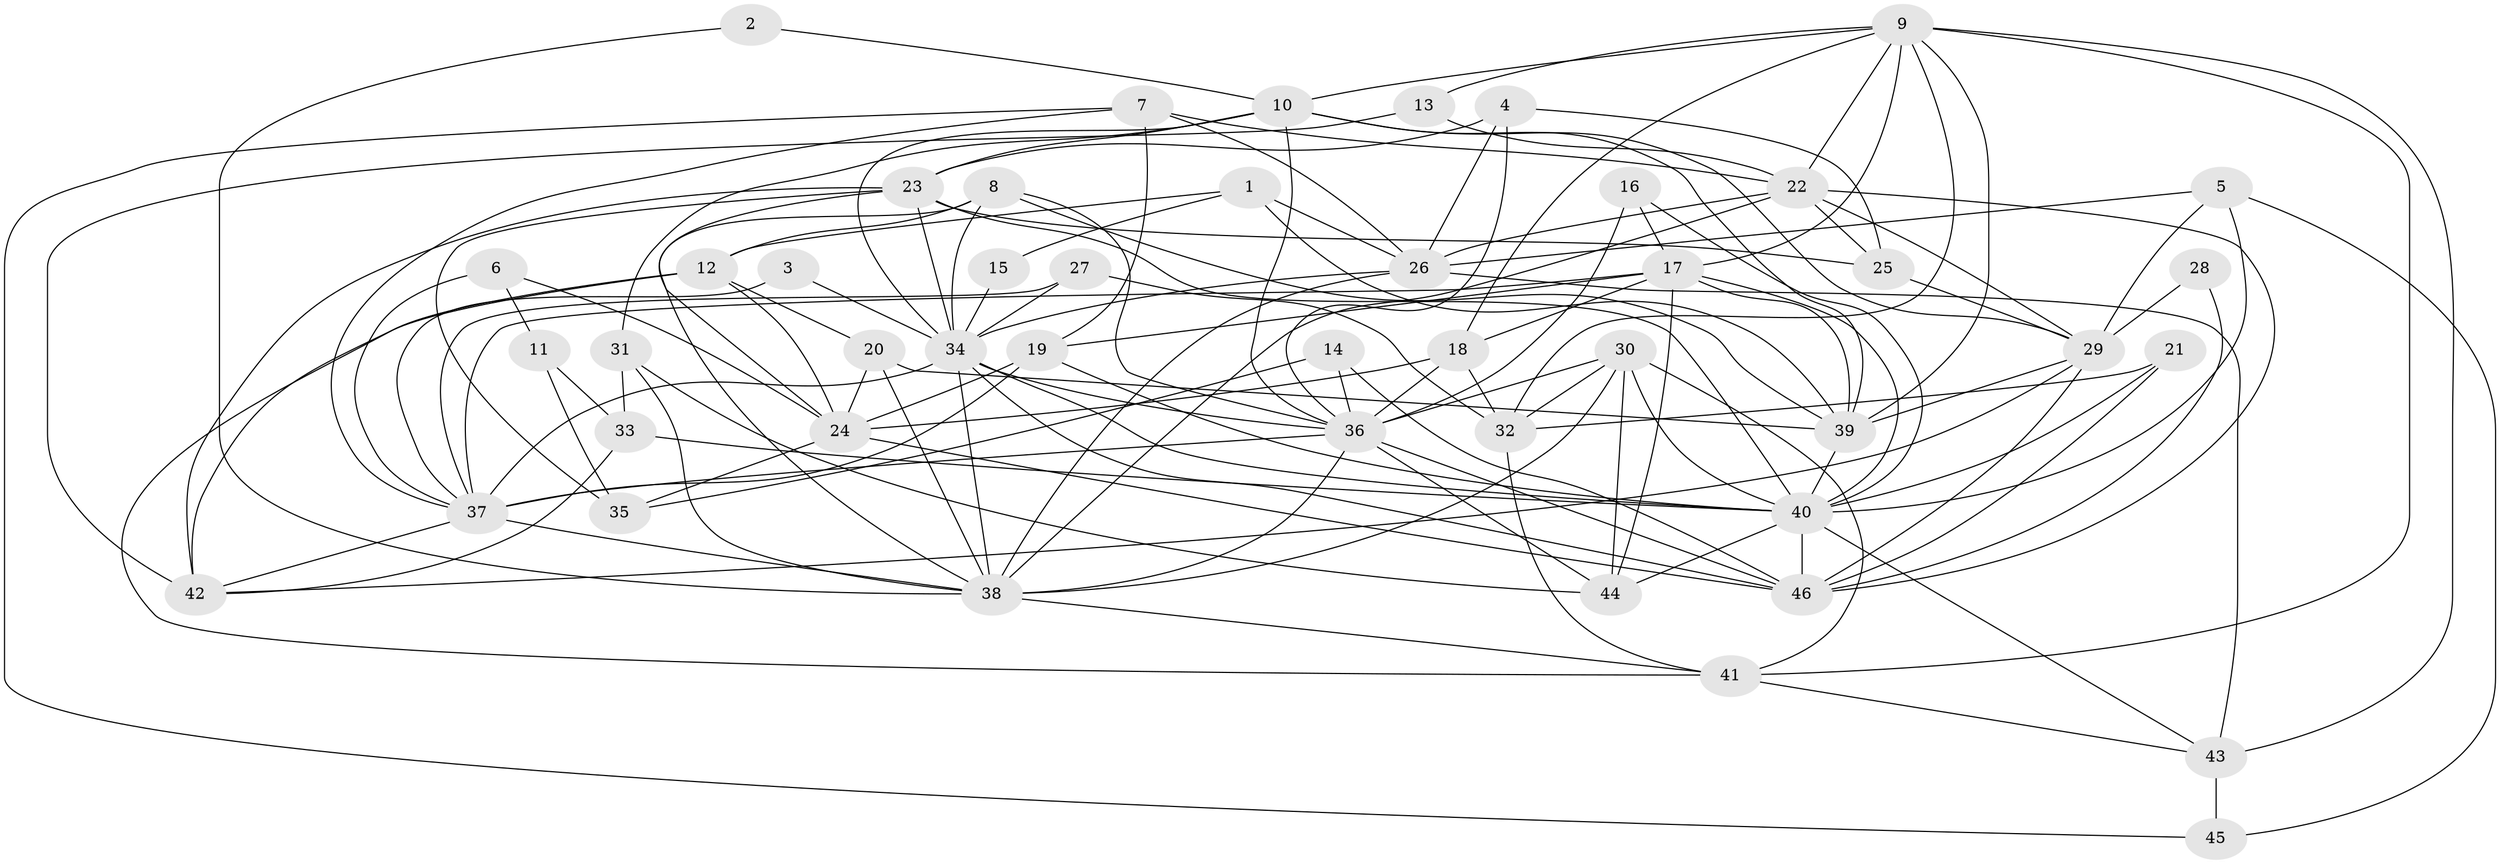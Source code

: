 // original degree distribution, {2: 0.13186813186813187, 5: 0.1978021978021978, 3: 0.2857142857142857, 4: 0.25274725274725274, 8: 0.02197802197802198, 7: 0.04395604395604396, 6: 0.06593406593406594}
// Generated by graph-tools (version 1.1) at 2025/26/03/09/25 03:26:17]
// undirected, 46 vertices, 132 edges
graph export_dot {
graph [start="1"]
  node [color=gray90,style=filled];
  1;
  2;
  3;
  4;
  5;
  6;
  7;
  8;
  9;
  10;
  11;
  12;
  13;
  14;
  15;
  16;
  17;
  18;
  19;
  20;
  21;
  22;
  23;
  24;
  25;
  26;
  27;
  28;
  29;
  30;
  31;
  32;
  33;
  34;
  35;
  36;
  37;
  38;
  39;
  40;
  41;
  42;
  43;
  44;
  45;
  46;
  1 -- 12 [weight=1.0];
  1 -- 15 [weight=1.0];
  1 -- 26 [weight=1.0];
  1 -- 39 [weight=1.0];
  2 -- 10 [weight=1.0];
  2 -- 38 [weight=1.0];
  3 -- 34 [weight=1.0];
  3 -- 37 [weight=1.0];
  4 -- 23 [weight=1.0];
  4 -- 25 [weight=1.0];
  4 -- 26 [weight=1.0];
  4 -- 36 [weight=1.0];
  5 -- 26 [weight=1.0];
  5 -- 29 [weight=1.0];
  5 -- 40 [weight=1.0];
  5 -- 45 [weight=1.0];
  6 -- 11 [weight=1.0];
  6 -- 24 [weight=1.0];
  6 -- 37 [weight=1.0];
  7 -- 19 [weight=1.0];
  7 -- 22 [weight=1.0];
  7 -- 26 [weight=1.0];
  7 -- 37 [weight=1.0];
  7 -- 45 [weight=1.0];
  8 -- 12 [weight=1.0];
  8 -- 34 [weight=1.0];
  8 -- 36 [weight=1.0];
  8 -- 38 [weight=1.0];
  8 -- 39 [weight=1.0];
  9 -- 10 [weight=1.0];
  9 -- 13 [weight=1.0];
  9 -- 17 [weight=1.0];
  9 -- 18 [weight=1.0];
  9 -- 22 [weight=1.0];
  9 -- 32 [weight=1.0];
  9 -- 39 [weight=1.0];
  9 -- 41 [weight=1.0];
  9 -- 43 [weight=1.0];
  10 -- 23 [weight=1.0];
  10 -- 29 [weight=1.0];
  10 -- 31 [weight=1.0];
  10 -- 34 [weight=1.0];
  10 -- 36 [weight=1.0];
  10 -- 39 [weight=1.0];
  11 -- 33 [weight=1.0];
  11 -- 35 [weight=1.0];
  12 -- 20 [weight=1.0];
  12 -- 24 [weight=1.0];
  12 -- 41 [weight=1.0];
  12 -- 42 [weight=2.0];
  13 -- 22 [weight=1.0];
  13 -- 42 [weight=1.0];
  14 -- 35 [weight=1.0];
  14 -- 36 [weight=1.0];
  14 -- 46 [weight=1.0];
  15 -- 34 [weight=1.0];
  16 -- 17 [weight=1.0];
  16 -- 36 [weight=1.0];
  16 -- 40 [weight=1.0];
  17 -- 18 [weight=1.0];
  17 -- 19 [weight=1.0];
  17 -- 37 [weight=2.0];
  17 -- 39 [weight=1.0];
  17 -- 40 [weight=1.0];
  17 -- 44 [weight=1.0];
  18 -- 24 [weight=1.0];
  18 -- 32 [weight=1.0];
  18 -- 36 [weight=1.0];
  19 -- 24 [weight=1.0];
  19 -- 37 [weight=1.0];
  19 -- 40 [weight=1.0];
  20 -- 24 [weight=1.0];
  20 -- 38 [weight=1.0];
  20 -- 39 [weight=1.0];
  21 -- 32 [weight=1.0];
  21 -- 40 [weight=1.0];
  21 -- 46 [weight=1.0];
  22 -- 25 [weight=1.0];
  22 -- 26 [weight=1.0];
  22 -- 29 [weight=1.0];
  22 -- 38 [weight=1.0];
  22 -- 46 [weight=1.0];
  23 -- 24 [weight=1.0];
  23 -- 25 [weight=1.0];
  23 -- 34 [weight=1.0];
  23 -- 35 [weight=1.0];
  23 -- 40 [weight=1.0];
  23 -- 42 [weight=1.0];
  24 -- 35 [weight=1.0];
  24 -- 46 [weight=1.0];
  25 -- 29 [weight=1.0];
  26 -- 34 [weight=1.0];
  26 -- 38 [weight=1.0];
  26 -- 43 [weight=1.0];
  27 -- 32 [weight=1.0];
  27 -- 34 [weight=1.0];
  27 -- 37 [weight=1.0];
  28 -- 29 [weight=1.0];
  28 -- 46 [weight=1.0];
  29 -- 39 [weight=1.0];
  29 -- 42 [weight=1.0];
  29 -- 46 [weight=1.0];
  30 -- 32 [weight=1.0];
  30 -- 36 [weight=1.0];
  30 -- 38 [weight=1.0];
  30 -- 40 [weight=1.0];
  30 -- 41 [weight=1.0];
  30 -- 44 [weight=1.0];
  31 -- 33 [weight=1.0];
  31 -- 38 [weight=1.0];
  31 -- 44 [weight=1.0];
  32 -- 41 [weight=1.0];
  33 -- 40 [weight=2.0];
  33 -- 42 [weight=1.0];
  34 -- 36 [weight=1.0];
  34 -- 37 [weight=1.0];
  34 -- 38 [weight=1.0];
  34 -- 40 [weight=1.0];
  34 -- 46 [weight=1.0];
  36 -- 37 [weight=1.0];
  36 -- 38 [weight=1.0];
  36 -- 44 [weight=1.0];
  36 -- 46 [weight=1.0];
  37 -- 38 [weight=1.0];
  37 -- 42 [weight=1.0];
  38 -- 41 [weight=1.0];
  39 -- 40 [weight=1.0];
  40 -- 43 [weight=1.0];
  40 -- 44 [weight=1.0];
  40 -- 46 [weight=1.0];
  41 -- 43 [weight=1.0];
  43 -- 45 [weight=1.0];
}
